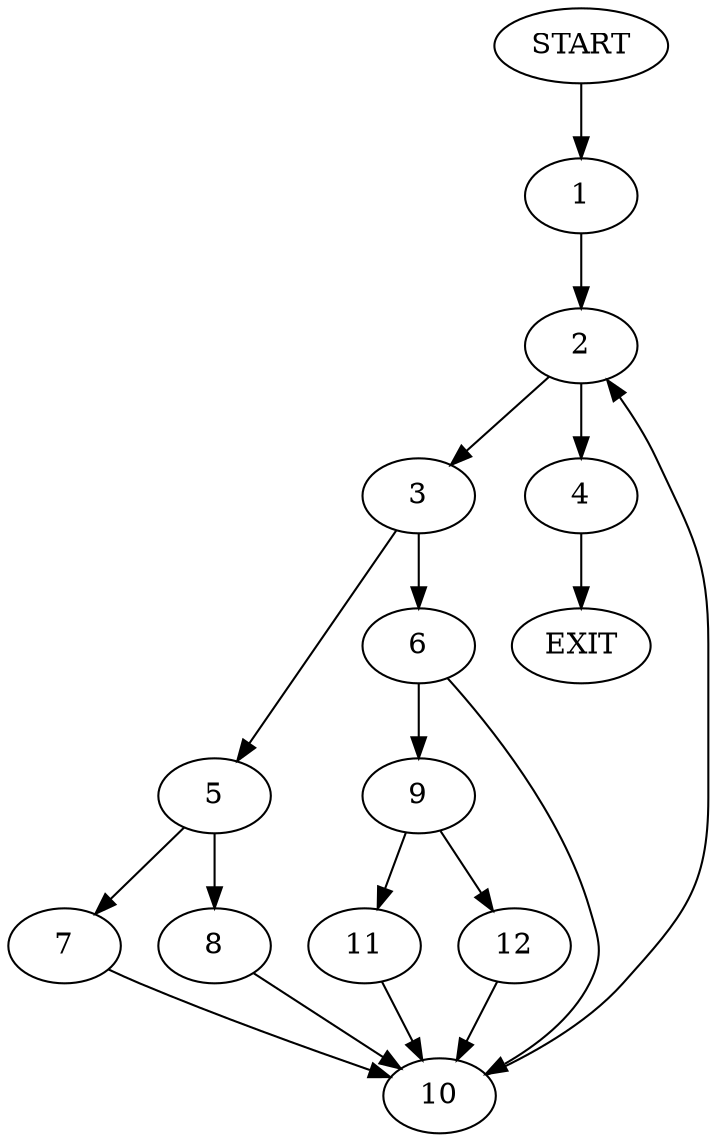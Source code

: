 digraph {
0 [label="START"]
13 [label="EXIT"]
0 -> 1
1 -> 2
2 -> 3
2 -> 4
3 -> 5
3 -> 6
4 -> 13
5 -> 7
5 -> 8
6 -> 9
6 -> 10
7 -> 10
8 -> 10
10 -> 2
9 -> 11
9 -> 12
12 -> 10
11 -> 10
}
